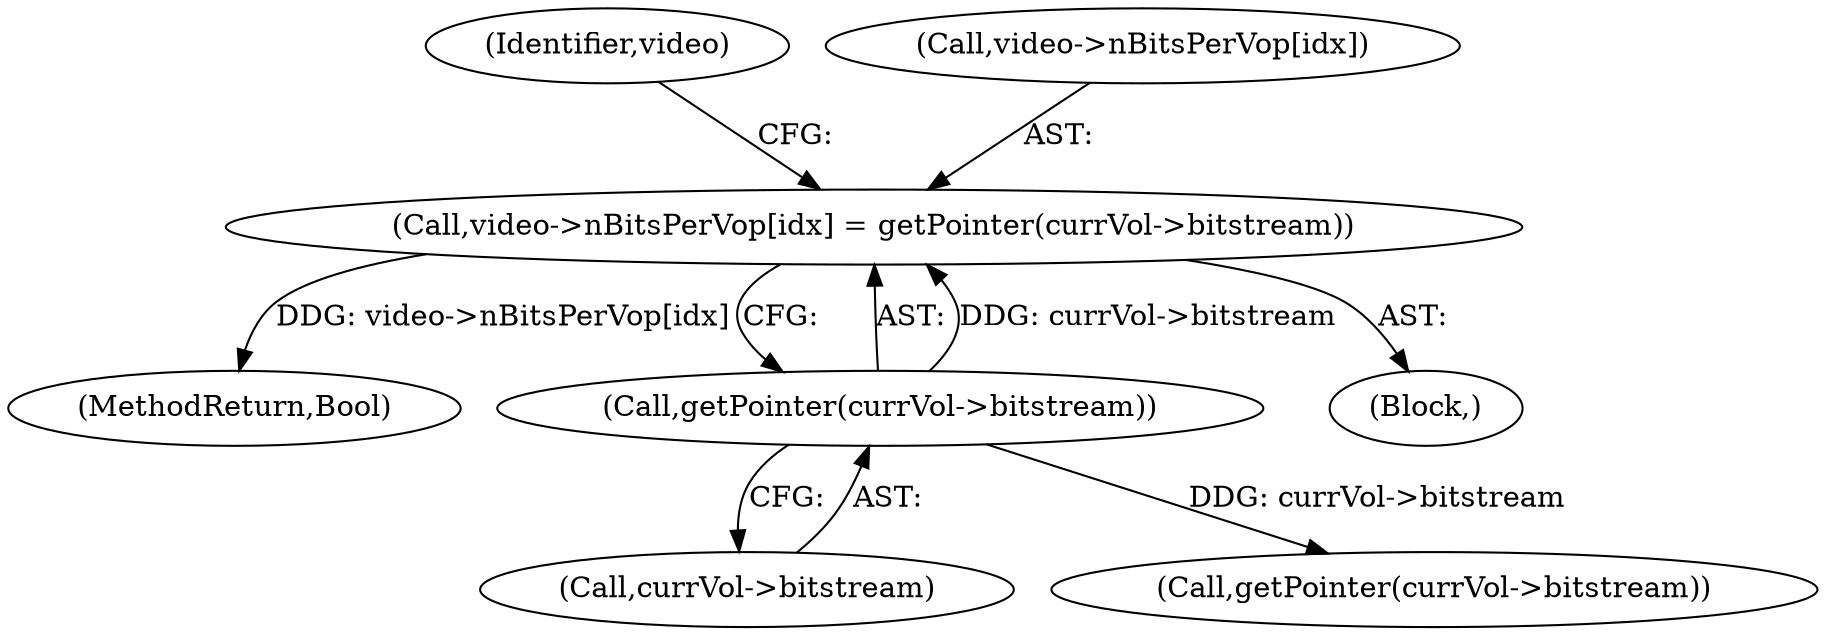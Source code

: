 digraph "0_Android_961e5ac5788b52304e64b9a509781beaf5201fb0_1@array" {
"1000477" [label="(Call,video->nBitsPerVop[idx] = getPointer(currVol->bitstream))"];
"1000483" [label="(Call,getPointer(currVol->bitstream))"];
"1000490" [label="(Identifier,video)"];
"1000664" [label="(MethodReturn,Bool)"];
"1000477" [label="(Call,video->nBitsPerVop[idx] = getPointer(currVol->bitstream))"];
"1000478" [label="(Call,video->nBitsPerVop[idx])"];
"1000144" [label="(Block,)"];
"1000483" [label="(Call,getPointer(currVol->bitstream))"];
"1000484" [label="(Call,currVol->bitstream)"];
"1000544" [label="(Call,getPointer(currVol->bitstream))"];
"1000477" -> "1000144"  [label="AST: "];
"1000477" -> "1000483"  [label="CFG: "];
"1000478" -> "1000477"  [label="AST: "];
"1000483" -> "1000477"  [label="AST: "];
"1000490" -> "1000477"  [label="CFG: "];
"1000477" -> "1000664"  [label="DDG: video->nBitsPerVop[idx]"];
"1000483" -> "1000477"  [label="DDG: currVol->bitstream"];
"1000483" -> "1000484"  [label="CFG: "];
"1000484" -> "1000483"  [label="AST: "];
"1000483" -> "1000544"  [label="DDG: currVol->bitstream"];
}
